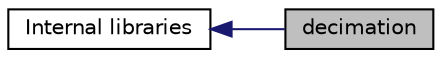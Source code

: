 digraph structs
{
  edge [fontname="Helvetica",fontsize="10",labelfontname="Helvetica",labelfontsize="10"];
  node [fontname="Helvetica",fontsize="10",shape=record];
  rankdir=LR;
  Node0 [label="decimation",height=0.2,width=0.4,color="black", fillcolor="grey75", style="filled" fontcolor="black"];
  Node1 [label="Internal libraries",height=0.2,width=0.4,color="black", fillcolor="white", style="filled",URL="$d0/dfe/group__intern.html"];
  Node1->Node0 [shape=plaintext, color="midnightblue", dir="back", style="solid"];
}
